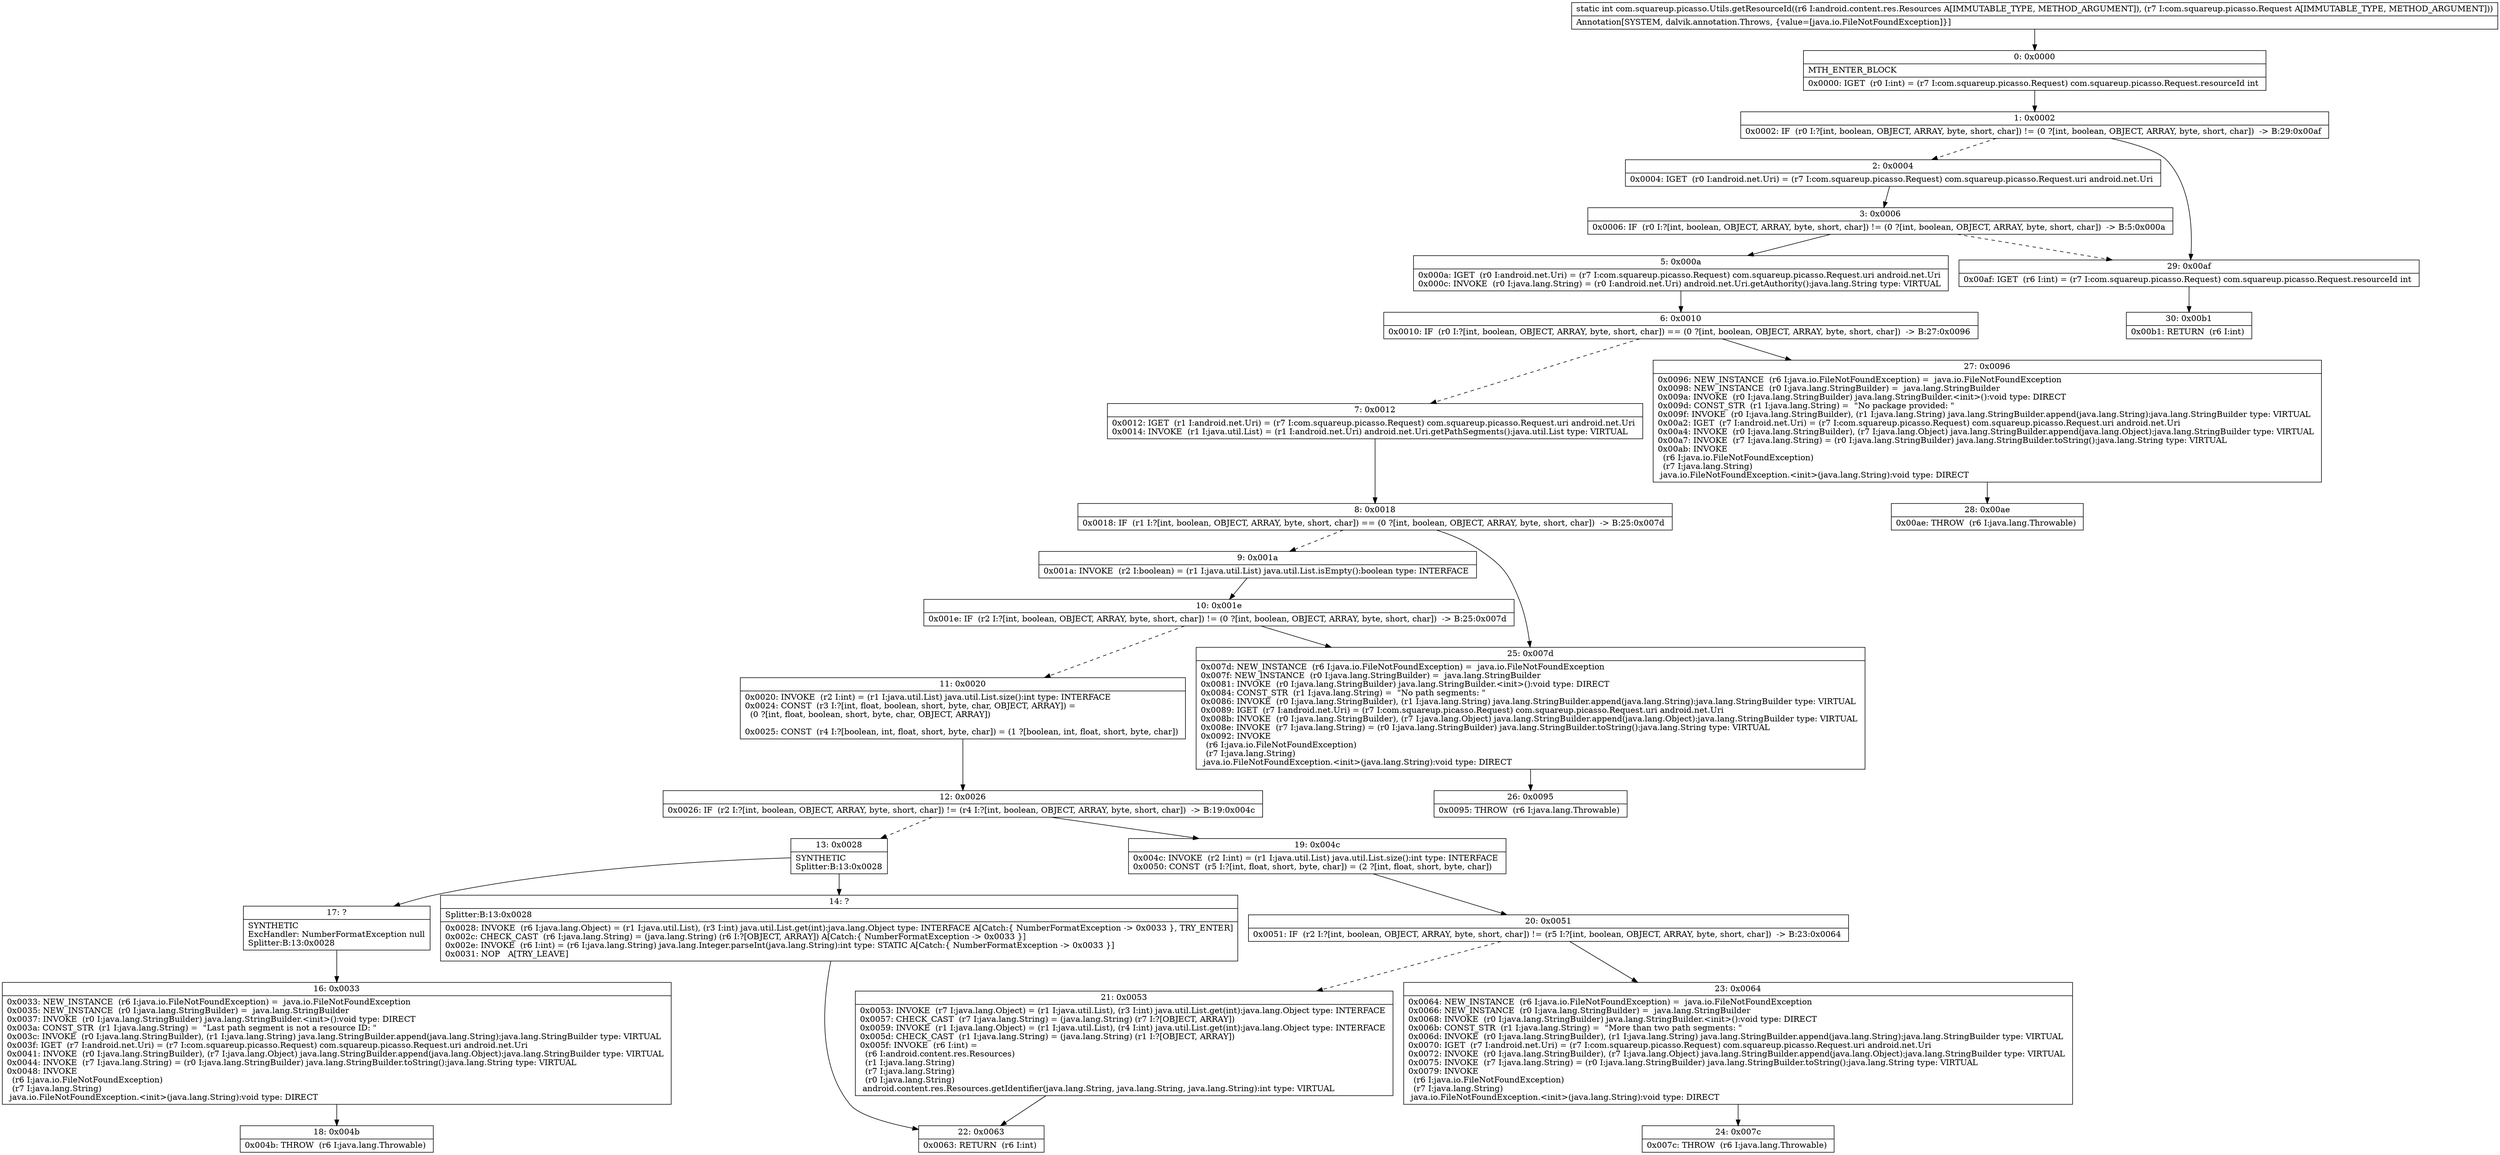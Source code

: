 digraph "CFG forcom.squareup.picasso.Utils.getResourceId(Landroid\/content\/res\/Resources;Lcom\/squareup\/picasso\/Request;)I" {
Node_0 [shape=record,label="{0\:\ 0x0000|MTH_ENTER_BLOCK\l|0x0000: IGET  (r0 I:int) = (r7 I:com.squareup.picasso.Request) com.squareup.picasso.Request.resourceId int \l}"];
Node_1 [shape=record,label="{1\:\ 0x0002|0x0002: IF  (r0 I:?[int, boolean, OBJECT, ARRAY, byte, short, char]) != (0 ?[int, boolean, OBJECT, ARRAY, byte, short, char])  \-\> B:29:0x00af \l}"];
Node_2 [shape=record,label="{2\:\ 0x0004|0x0004: IGET  (r0 I:android.net.Uri) = (r7 I:com.squareup.picasso.Request) com.squareup.picasso.Request.uri android.net.Uri \l}"];
Node_3 [shape=record,label="{3\:\ 0x0006|0x0006: IF  (r0 I:?[int, boolean, OBJECT, ARRAY, byte, short, char]) != (0 ?[int, boolean, OBJECT, ARRAY, byte, short, char])  \-\> B:5:0x000a \l}"];
Node_5 [shape=record,label="{5\:\ 0x000a|0x000a: IGET  (r0 I:android.net.Uri) = (r7 I:com.squareup.picasso.Request) com.squareup.picasso.Request.uri android.net.Uri \l0x000c: INVOKE  (r0 I:java.lang.String) = (r0 I:android.net.Uri) android.net.Uri.getAuthority():java.lang.String type: VIRTUAL \l}"];
Node_6 [shape=record,label="{6\:\ 0x0010|0x0010: IF  (r0 I:?[int, boolean, OBJECT, ARRAY, byte, short, char]) == (0 ?[int, boolean, OBJECT, ARRAY, byte, short, char])  \-\> B:27:0x0096 \l}"];
Node_7 [shape=record,label="{7\:\ 0x0012|0x0012: IGET  (r1 I:android.net.Uri) = (r7 I:com.squareup.picasso.Request) com.squareup.picasso.Request.uri android.net.Uri \l0x0014: INVOKE  (r1 I:java.util.List) = (r1 I:android.net.Uri) android.net.Uri.getPathSegments():java.util.List type: VIRTUAL \l}"];
Node_8 [shape=record,label="{8\:\ 0x0018|0x0018: IF  (r1 I:?[int, boolean, OBJECT, ARRAY, byte, short, char]) == (0 ?[int, boolean, OBJECT, ARRAY, byte, short, char])  \-\> B:25:0x007d \l}"];
Node_9 [shape=record,label="{9\:\ 0x001a|0x001a: INVOKE  (r2 I:boolean) = (r1 I:java.util.List) java.util.List.isEmpty():boolean type: INTERFACE \l}"];
Node_10 [shape=record,label="{10\:\ 0x001e|0x001e: IF  (r2 I:?[int, boolean, OBJECT, ARRAY, byte, short, char]) != (0 ?[int, boolean, OBJECT, ARRAY, byte, short, char])  \-\> B:25:0x007d \l}"];
Node_11 [shape=record,label="{11\:\ 0x0020|0x0020: INVOKE  (r2 I:int) = (r1 I:java.util.List) java.util.List.size():int type: INTERFACE \l0x0024: CONST  (r3 I:?[int, float, boolean, short, byte, char, OBJECT, ARRAY]) = \l  (0 ?[int, float, boolean, short, byte, char, OBJECT, ARRAY])\l \l0x0025: CONST  (r4 I:?[boolean, int, float, short, byte, char]) = (1 ?[boolean, int, float, short, byte, char]) \l}"];
Node_12 [shape=record,label="{12\:\ 0x0026|0x0026: IF  (r2 I:?[int, boolean, OBJECT, ARRAY, byte, short, char]) != (r4 I:?[int, boolean, OBJECT, ARRAY, byte, short, char])  \-\> B:19:0x004c \l}"];
Node_13 [shape=record,label="{13\:\ 0x0028|SYNTHETIC\lSplitter:B:13:0x0028\l}"];
Node_14 [shape=record,label="{14\:\ ?|Splitter:B:13:0x0028\l|0x0028: INVOKE  (r6 I:java.lang.Object) = (r1 I:java.util.List), (r3 I:int) java.util.List.get(int):java.lang.Object type: INTERFACE A[Catch:\{ NumberFormatException \-\> 0x0033 \}, TRY_ENTER]\l0x002c: CHECK_CAST  (r6 I:java.lang.String) = (java.lang.String) (r6 I:?[OBJECT, ARRAY]) A[Catch:\{ NumberFormatException \-\> 0x0033 \}]\l0x002e: INVOKE  (r6 I:int) = (r6 I:java.lang.String) java.lang.Integer.parseInt(java.lang.String):int type: STATIC A[Catch:\{ NumberFormatException \-\> 0x0033 \}]\l0x0031: NOP   A[TRY_LEAVE]\l}"];
Node_16 [shape=record,label="{16\:\ 0x0033|0x0033: NEW_INSTANCE  (r6 I:java.io.FileNotFoundException) =  java.io.FileNotFoundException \l0x0035: NEW_INSTANCE  (r0 I:java.lang.StringBuilder) =  java.lang.StringBuilder \l0x0037: INVOKE  (r0 I:java.lang.StringBuilder) java.lang.StringBuilder.\<init\>():void type: DIRECT \l0x003a: CONST_STR  (r1 I:java.lang.String) =  \"Last path segment is not a resource ID: \" \l0x003c: INVOKE  (r0 I:java.lang.StringBuilder), (r1 I:java.lang.String) java.lang.StringBuilder.append(java.lang.String):java.lang.StringBuilder type: VIRTUAL \l0x003f: IGET  (r7 I:android.net.Uri) = (r7 I:com.squareup.picasso.Request) com.squareup.picasso.Request.uri android.net.Uri \l0x0041: INVOKE  (r0 I:java.lang.StringBuilder), (r7 I:java.lang.Object) java.lang.StringBuilder.append(java.lang.Object):java.lang.StringBuilder type: VIRTUAL \l0x0044: INVOKE  (r7 I:java.lang.String) = (r0 I:java.lang.StringBuilder) java.lang.StringBuilder.toString():java.lang.String type: VIRTUAL \l0x0048: INVOKE  \l  (r6 I:java.io.FileNotFoundException)\l  (r7 I:java.lang.String)\l java.io.FileNotFoundException.\<init\>(java.lang.String):void type: DIRECT \l}"];
Node_17 [shape=record,label="{17\:\ ?|SYNTHETIC\lExcHandler: NumberFormatException null\lSplitter:B:13:0x0028\l}"];
Node_18 [shape=record,label="{18\:\ 0x004b|0x004b: THROW  (r6 I:java.lang.Throwable) \l}"];
Node_19 [shape=record,label="{19\:\ 0x004c|0x004c: INVOKE  (r2 I:int) = (r1 I:java.util.List) java.util.List.size():int type: INTERFACE \l0x0050: CONST  (r5 I:?[int, float, short, byte, char]) = (2 ?[int, float, short, byte, char]) \l}"];
Node_20 [shape=record,label="{20\:\ 0x0051|0x0051: IF  (r2 I:?[int, boolean, OBJECT, ARRAY, byte, short, char]) != (r5 I:?[int, boolean, OBJECT, ARRAY, byte, short, char])  \-\> B:23:0x0064 \l}"];
Node_21 [shape=record,label="{21\:\ 0x0053|0x0053: INVOKE  (r7 I:java.lang.Object) = (r1 I:java.util.List), (r3 I:int) java.util.List.get(int):java.lang.Object type: INTERFACE \l0x0057: CHECK_CAST  (r7 I:java.lang.String) = (java.lang.String) (r7 I:?[OBJECT, ARRAY]) \l0x0059: INVOKE  (r1 I:java.lang.Object) = (r1 I:java.util.List), (r4 I:int) java.util.List.get(int):java.lang.Object type: INTERFACE \l0x005d: CHECK_CAST  (r1 I:java.lang.String) = (java.lang.String) (r1 I:?[OBJECT, ARRAY]) \l0x005f: INVOKE  (r6 I:int) = \l  (r6 I:android.content.res.Resources)\l  (r1 I:java.lang.String)\l  (r7 I:java.lang.String)\l  (r0 I:java.lang.String)\l android.content.res.Resources.getIdentifier(java.lang.String, java.lang.String, java.lang.String):int type: VIRTUAL \l}"];
Node_22 [shape=record,label="{22\:\ 0x0063|0x0063: RETURN  (r6 I:int) \l}"];
Node_23 [shape=record,label="{23\:\ 0x0064|0x0064: NEW_INSTANCE  (r6 I:java.io.FileNotFoundException) =  java.io.FileNotFoundException \l0x0066: NEW_INSTANCE  (r0 I:java.lang.StringBuilder) =  java.lang.StringBuilder \l0x0068: INVOKE  (r0 I:java.lang.StringBuilder) java.lang.StringBuilder.\<init\>():void type: DIRECT \l0x006b: CONST_STR  (r1 I:java.lang.String) =  \"More than two path segments: \" \l0x006d: INVOKE  (r0 I:java.lang.StringBuilder), (r1 I:java.lang.String) java.lang.StringBuilder.append(java.lang.String):java.lang.StringBuilder type: VIRTUAL \l0x0070: IGET  (r7 I:android.net.Uri) = (r7 I:com.squareup.picasso.Request) com.squareup.picasso.Request.uri android.net.Uri \l0x0072: INVOKE  (r0 I:java.lang.StringBuilder), (r7 I:java.lang.Object) java.lang.StringBuilder.append(java.lang.Object):java.lang.StringBuilder type: VIRTUAL \l0x0075: INVOKE  (r7 I:java.lang.String) = (r0 I:java.lang.StringBuilder) java.lang.StringBuilder.toString():java.lang.String type: VIRTUAL \l0x0079: INVOKE  \l  (r6 I:java.io.FileNotFoundException)\l  (r7 I:java.lang.String)\l java.io.FileNotFoundException.\<init\>(java.lang.String):void type: DIRECT \l}"];
Node_24 [shape=record,label="{24\:\ 0x007c|0x007c: THROW  (r6 I:java.lang.Throwable) \l}"];
Node_25 [shape=record,label="{25\:\ 0x007d|0x007d: NEW_INSTANCE  (r6 I:java.io.FileNotFoundException) =  java.io.FileNotFoundException \l0x007f: NEW_INSTANCE  (r0 I:java.lang.StringBuilder) =  java.lang.StringBuilder \l0x0081: INVOKE  (r0 I:java.lang.StringBuilder) java.lang.StringBuilder.\<init\>():void type: DIRECT \l0x0084: CONST_STR  (r1 I:java.lang.String) =  \"No path segments: \" \l0x0086: INVOKE  (r0 I:java.lang.StringBuilder), (r1 I:java.lang.String) java.lang.StringBuilder.append(java.lang.String):java.lang.StringBuilder type: VIRTUAL \l0x0089: IGET  (r7 I:android.net.Uri) = (r7 I:com.squareup.picasso.Request) com.squareup.picasso.Request.uri android.net.Uri \l0x008b: INVOKE  (r0 I:java.lang.StringBuilder), (r7 I:java.lang.Object) java.lang.StringBuilder.append(java.lang.Object):java.lang.StringBuilder type: VIRTUAL \l0x008e: INVOKE  (r7 I:java.lang.String) = (r0 I:java.lang.StringBuilder) java.lang.StringBuilder.toString():java.lang.String type: VIRTUAL \l0x0092: INVOKE  \l  (r6 I:java.io.FileNotFoundException)\l  (r7 I:java.lang.String)\l java.io.FileNotFoundException.\<init\>(java.lang.String):void type: DIRECT \l}"];
Node_26 [shape=record,label="{26\:\ 0x0095|0x0095: THROW  (r6 I:java.lang.Throwable) \l}"];
Node_27 [shape=record,label="{27\:\ 0x0096|0x0096: NEW_INSTANCE  (r6 I:java.io.FileNotFoundException) =  java.io.FileNotFoundException \l0x0098: NEW_INSTANCE  (r0 I:java.lang.StringBuilder) =  java.lang.StringBuilder \l0x009a: INVOKE  (r0 I:java.lang.StringBuilder) java.lang.StringBuilder.\<init\>():void type: DIRECT \l0x009d: CONST_STR  (r1 I:java.lang.String) =  \"No package provided: \" \l0x009f: INVOKE  (r0 I:java.lang.StringBuilder), (r1 I:java.lang.String) java.lang.StringBuilder.append(java.lang.String):java.lang.StringBuilder type: VIRTUAL \l0x00a2: IGET  (r7 I:android.net.Uri) = (r7 I:com.squareup.picasso.Request) com.squareup.picasso.Request.uri android.net.Uri \l0x00a4: INVOKE  (r0 I:java.lang.StringBuilder), (r7 I:java.lang.Object) java.lang.StringBuilder.append(java.lang.Object):java.lang.StringBuilder type: VIRTUAL \l0x00a7: INVOKE  (r7 I:java.lang.String) = (r0 I:java.lang.StringBuilder) java.lang.StringBuilder.toString():java.lang.String type: VIRTUAL \l0x00ab: INVOKE  \l  (r6 I:java.io.FileNotFoundException)\l  (r7 I:java.lang.String)\l java.io.FileNotFoundException.\<init\>(java.lang.String):void type: DIRECT \l}"];
Node_28 [shape=record,label="{28\:\ 0x00ae|0x00ae: THROW  (r6 I:java.lang.Throwable) \l}"];
Node_29 [shape=record,label="{29\:\ 0x00af|0x00af: IGET  (r6 I:int) = (r7 I:com.squareup.picasso.Request) com.squareup.picasso.Request.resourceId int \l}"];
Node_30 [shape=record,label="{30\:\ 0x00b1|0x00b1: RETURN  (r6 I:int) \l}"];
MethodNode[shape=record,label="{static int com.squareup.picasso.Utils.getResourceId((r6 I:android.content.res.Resources A[IMMUTABLE_TYPE, METHOD_ARGUMENT]), (r7 I:com.squareup.picasso.Request A[IMMUTABLE_TYPE, METHOD_ARGUMENT]))  | Annotation[SYSTEM, dalvik.annotation.Throws, \{value=[java.io.FileNotFoundException]\}]\l}"];
MethodNode -> Node_0;
Node_0 -> Node_1;
Node_1 -> Node_2[style=dashed];
Node_1 -> Node_29;
Node_2 -> Node_3;
Node_3 -> Node_5;
Node_3 -> Node_29[style=dashed];
Node_5 -> Node_6;
Node_6 -> Node_7[style=dashed];
Node_6 -> Node_27;
Node_7 -> Node_8;
Node_8 -> Node_9[style=dashed];
Node_8 -> Node_25;
Node_9 -> Node_10;
Node_10 -> Node_11[style=dashed];
Node_10 -> Node_25;
Node_11 -> Node_12;
Node_12 -> Node_13[style=dashed];
Node_12 -> Node_19;
Node_13 -> Node_14;
Node_13 -> Node_17;
Node_14 -> Node_22;
Node_16 -> Node_18;
Node_17 -> Node_16;
Node_19 -> Node_20;
Node_20 -> Node_21[style=dashed];
Node_20 -> Node_23;
Node_21 -> Node_22;
Node_23 -> Node_24;
Node_25 -> Node_26;
Node_27 -> Node_28;
Node_29 -> Node_30;
}


